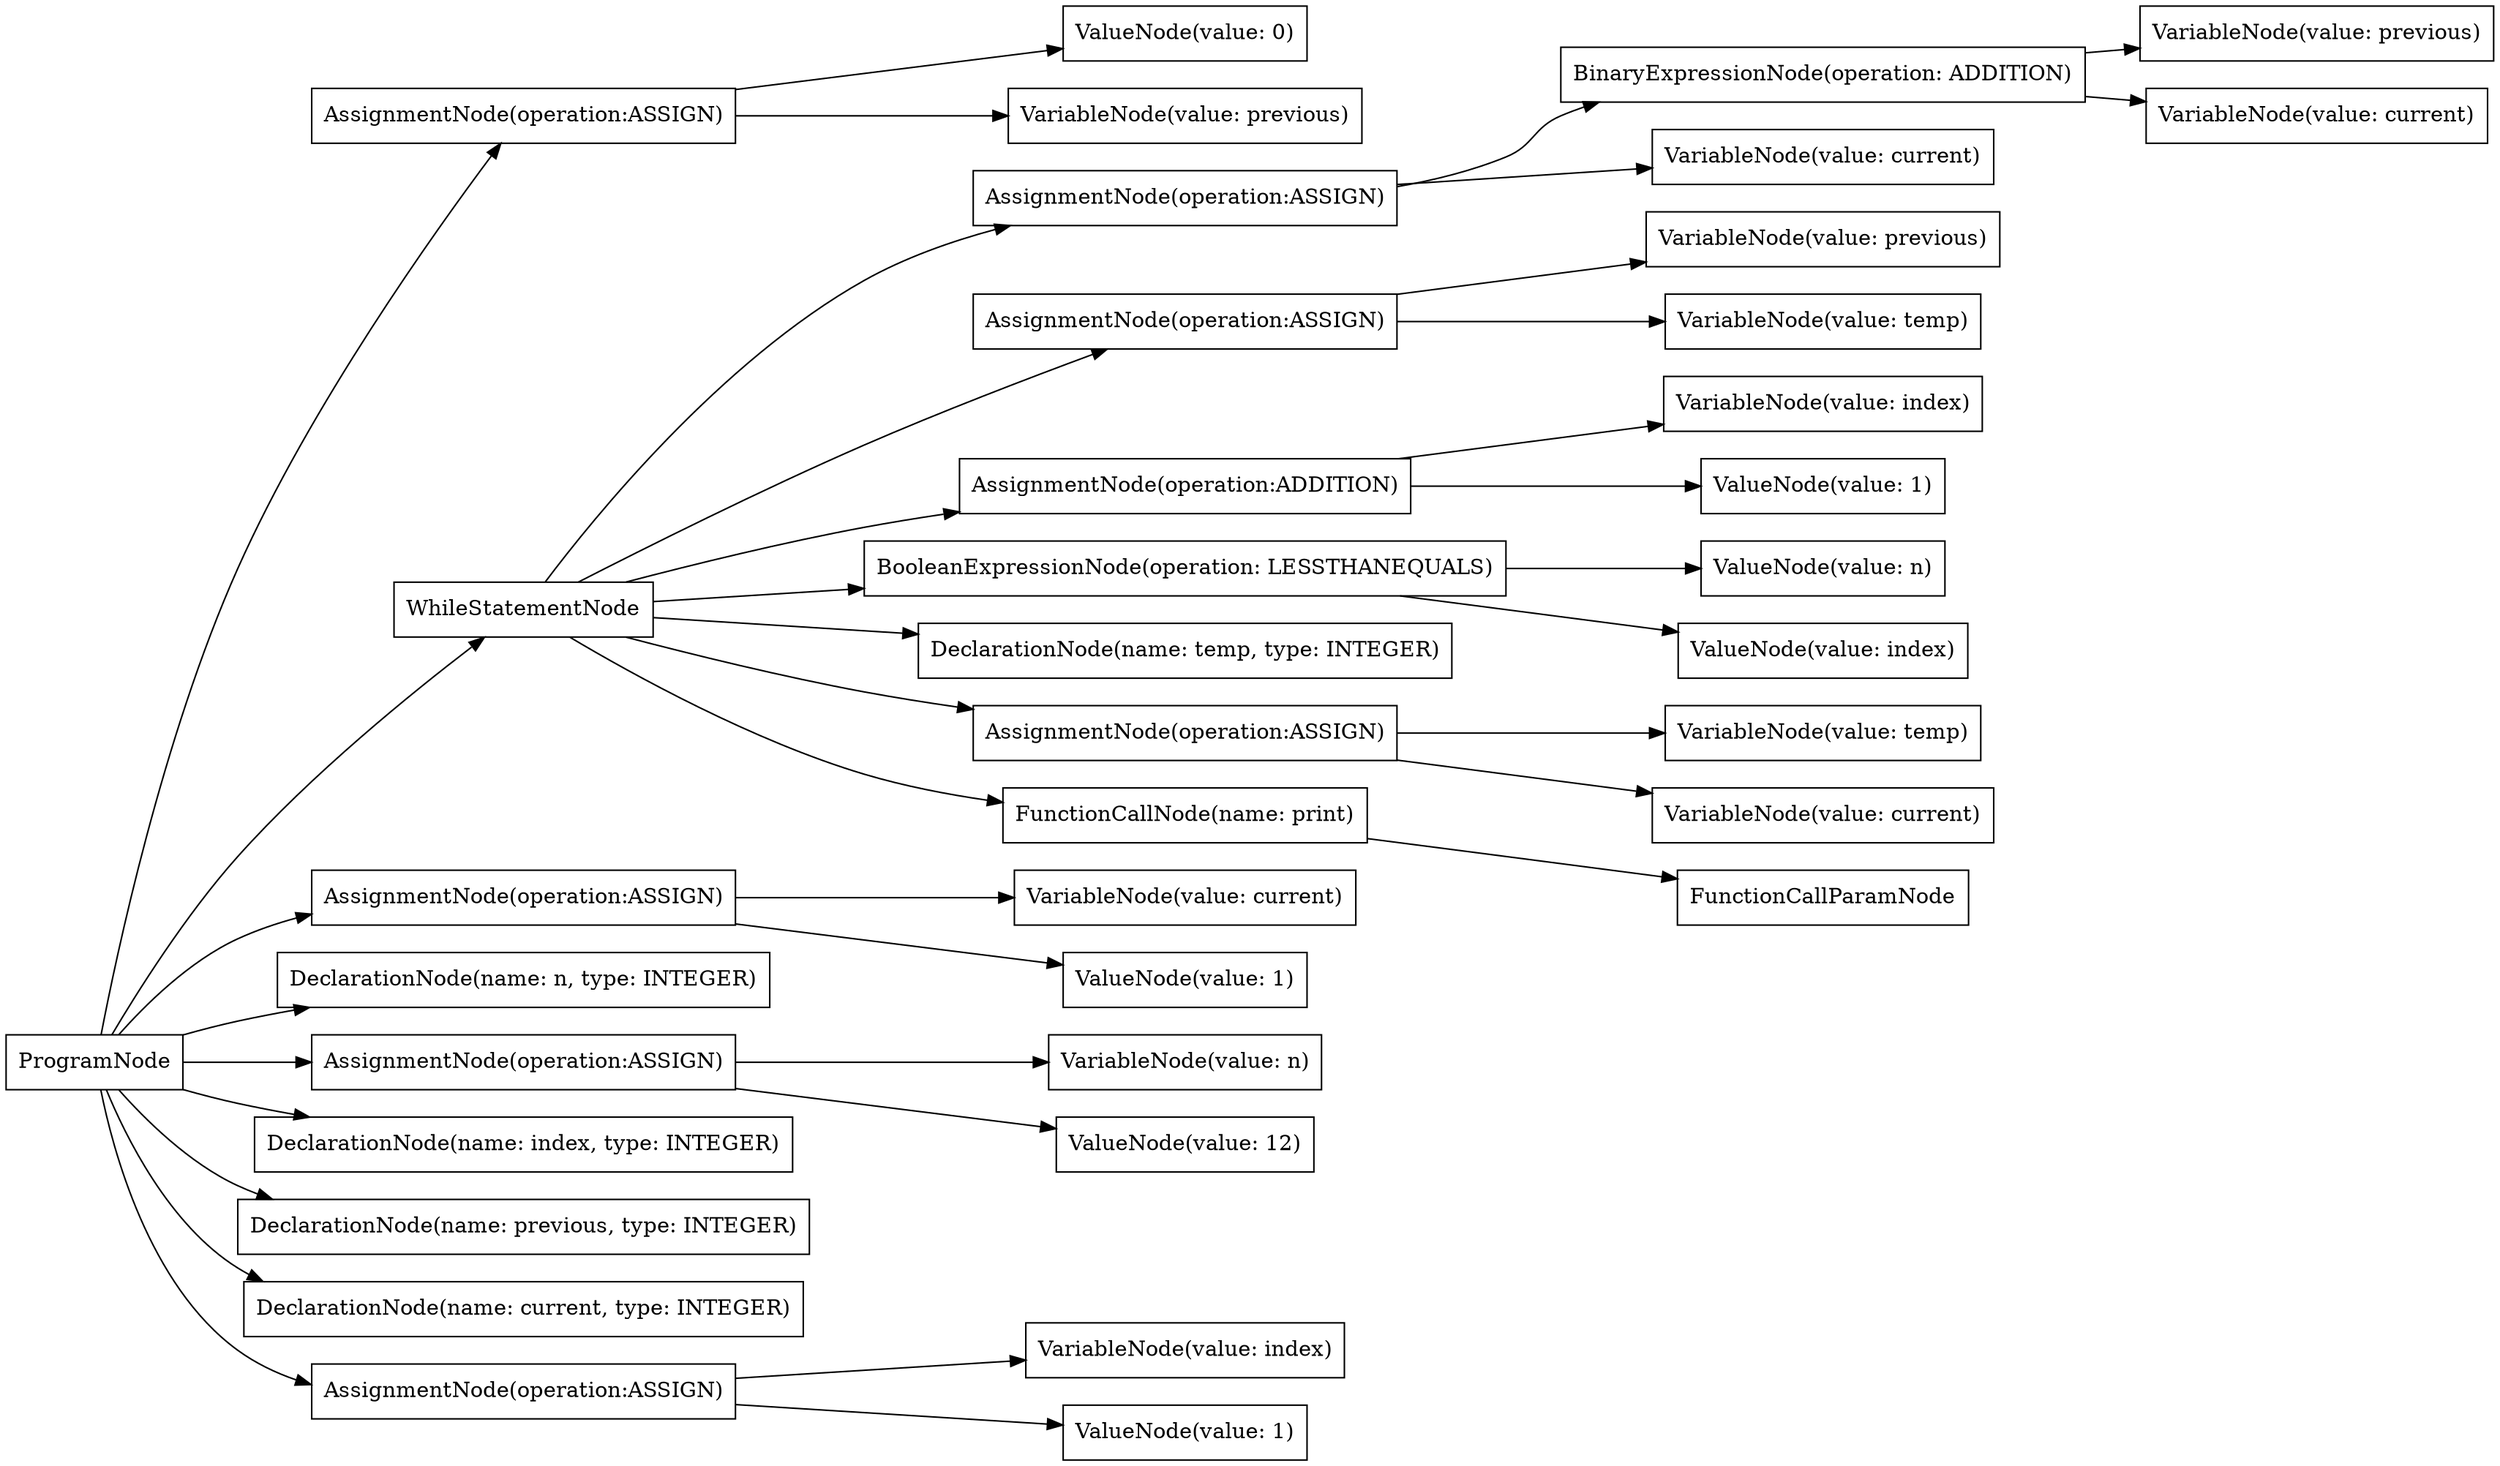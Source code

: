 digraph G {
rankdir=LR
"b0c66be6-c435-42f8-b9c4-5b87a8889522" [label="AssignmentNode(operation:ASSIGN)" shape="box"];
"4508078e-98c4-4dc6-bfbf-d62e7d693039" [label="AssignmentNode(operation:ASSIGN)" shape="box"];
"9c8c1a2a-8055-4861-9b25-86a0e66dec3f" [label="VariableNode(value: previous)" shape="box"];
"89d061ce-67e5-4ccf-b91f-fec789d29477" [label="WhileStatementNode" shape="box"];
"3ddbcfff-4793-4146-999d-27fbb1797827" [label="AssignmentNode(operation:ASSIGN)" shape="box"];
"24cb0d56-71f3-4b8c-a74c-7d200e15aed1" [label="ValueNode(value: n)" shape="box"];
"84183c43-4494-4628-9280-9bd5df7d5002" [label="ValueNode(value: index)" shape="box"];
"d561f077-1618-4035-905e-caf242ed23e8" [label="AssignmentNode(operation:ASSIGN)" shape="box"];
"8183bbab-cc28-453d-a4ac-7b5ef3fac826" [label="VariableNode(value: current)" shape="box"];
"75e0fb63-c8b6-4145-804d-f5529c7c0947" [label="VariableNode(value: index)" shape="box"];
"8121634d-f8d4-4107-98a0-529037fde227" [label="ValueNode(value: 0)" shape="box"];
"45a5509c-8b2d-49ef-8cee-01d9e71c2f45" [label="AssignmentNode(operation:ADDITION)" shape="box"];
"bb369d3d-1ef8-4af5-aa25-63e42c7415ab" [label="DeclarationNode(name: n, type: INTEGER)" shape="box"];
"376ebd99-10e1-4fdb-a68a-70c61516d6ce" [label="AssignmentNode(operation:ASSIGN)" shape="box"];
"300c6391-c93f-4f5f-904e-a9f5847fa6a5" [label="VariableNode(value: previous)" shape="box"];
"f87b461a-4a6e-4dd9-b819-648040daa749" [label="VariableNode(value: index)" shape="box"];
"c859f369-e419-4e6c-86de-d1e01842b864" [label="ProgramNode" shape="box"];
"ceb2b74d-df64-4dbe-883e-2a10c426ecf0" [label="DeclarationNode(name: index, type: INTEGER)" shape="box"];
"cc3a47d9-17ee-4238-bd95-d192d7de4433" [label="ValueNode(value: 1)" shape="box"];
"be5fbffb-e8b3-4625-a8ac-e410c262ce4e" [label="BinaryExpressionNode(operation: ADDITION)" shape="box"];
"08a4c259-55e5-4cbb-8712-f9cff6d6190e" [label="VariableNode(value: n)" shape="box"];
"6c3b3ea8-f54f-4edf-a480-47498b12187e" [label="ValueNode(value: 1)" shape="box"];
"71a079f1-23e8-41a7-8b37-fe8ef3cef640" [label="VariableNode(value: previous)" shape="box"];
"1cb3f4c5-54df-4938-a3e2-d8e759a2639c" [label="ValueNode(value: 1)" shape="box"];
"1ae4a13d-c6ed-4f9b-883d-1f159eda8e37" [label="BooleanExpressionNode(operation: LESSTHANEQUALS)" shape="box"];
"38f9af25-610c-4a90-84e8-bf6ea6431e28" [label="VariableNode(value: current)" shape="box"];
"f429e8b3-8d45-4d4b-8301-6b7139a9e7e3" [label="ValueNode(value: 12)" shape="box"];
"954934ff-c74c-40f5-8d32-17bfacbf4852" [label="DeclarationNode(name: previous, type: INTEGER)" shape="box"];
"98234d99-7649-41d4-9977-b0cc38842f2a" [label="DeclarationNode(name: temp, type: INTEGER)" shape="box"];
"3b9245d9-f04f-4fc9-b442-658962e230d0" [label="AssignmentNode(operation:ASSIGN)" shape="box"];
"c99b604e-12a4-4813-b7cc-4496132cf7a2" [label="DeclarationNode(name: current, type: INTEGER)" shape="box"];
"b8ce7241-afab-4594-bd6a-128485bc7914" [label="FunctionCallNode(name: print)" shape="box"];
"c6987693-bd80-4e94-a2a0-e8906071ce66" [label="VariableNode(value: temp)" shape="box"];
"8a599667-1ff3-43ed-b33e-4a25454acdc8" [label="AssignmentNode(operation:ASSIGN)" shape="box"];
"50731598-2660-4e5e-987d-bf96a129ecac" [label="FunctionCallParamNode" shape="box"];
"17ab99ba-d24a-406b-85c8-3d33581c5deb" [label="VariableNode(value: current)" shape="box"];
"b76c2617-fb6e-466e-b7e7-6fd3be3a5c48" [label="VariableNode(value: temp)" shape="box"];
"ecd4f5ea-1c0b-4c5a-816c-70d364c763e8" [label="VariableNode(value: current)" shape="box"];
"c859f369-e419-4e6c-86de-d1e01842b864" -> "bb369d3d-1ef8-4af5-aa25-63e42c7415ab";
"c859f369-e419-4e6c-86de-d1e01842b864" -> "954934ff-c74c-40f5-8d32-17bfacbf4852";
"c859f369-e419-4e6c-86de-d1e01842b864" -> "c99b604e-12a4-4813-b7cc-4496132cf7a2";
"c859f369-e419-4e6c-86de-d1e01842b864" -> "ceb2b74d-df64-4dbe-883e-2a10c426ecf0";
"c859f369-e419-4e6c-86de-d1e01842b864" -> "376ebd99-10e1-4fdb-a68a-70c61516d6ce";
"376ebd99-10e1-4fdb-a68a-70c61516d6ce" -> "08a4c259-55e5-4cbb-8712-f9cff6d6190e";
"376ebd99-10e1-4fdb-a68a-70c61516d6ce" -> "f429e8b3-8d45-4d4b-8301-6b7139a9e7e3";
"c859f369-e419-4e6c-86de-d1e01842b864" -> "b0c66be6-c435-42f8-b9c4-5b87a8889522";
"b0c66be6-c435-42f8-b9c4-5b87a8889522" -> "71a079f1-23e8-41a7-8b37-fe8ef3cef640";
"b0c66be6-c435-42f8-b9c4-5b87a8889522" -> "8121634d-f8d4-4107-98a0-529037fde227";
"c859f369-e419-4e6c-86de-d1e01842b864" -> "d561f077-1618-4035-905e-caf242ed23e8";
"d561f077-1618-4035-905e-caf242ed23e8" -> "8183bbab-cc28-453d-a4ac-7b5ef3fac826";
"d561f077-1618-4035-905e-caf242ed23e8" -> "1cb3f4c5-54df-4938-a3e2-d8e759a2639c";
"c859f369-e419-4e6c-86de-d1e01842b864" -> "8a599667-1ff3-43ed-b33e-4a25454acdc8";
"8a599667-1ff3-43ed-b33e-4a25454acdc8" -> "75e0fb63-c8b6-4145-804d-f5529c7c0947";
"8a599667-1ff3-43ed-b33e-4a25454acdc8" -> "cc3a47d9-17ee-4238-bd95-d192d7de4433";
"c859f369-e419-4e6c-86de-d1e01842b864" -> "89d061ce-67e5-4ccf-b91f-fec789d29477";
"89d061ce-67e5-4ccf-b91f-fec789d29477" -> "1ae4a13d-c6ed-4f9b-883d-1f159eda8e37";
"1ae4a13d-c6ed-4f9b-883d-1f159eda8e37" -> "84183c43-4494-4628-9280-9bd5df7d5002";
"1ae4a13d-c6ed-4f9b-883d-1f159eda8e37" -> "24cb0d56-71f3-4b8c-a74c-7d200e15aed1";
"89d061ce-67e5-4ccf-b91f-fec789d29477" -> "b8ce7241-afab-4594-bd6a-128485bc7914";
"b8ce7241-afab-4594-bd6a-128485bc7914" -> "50731598-2660-4e5e-987d-bf96a129ecac";
"89d061ce-67e5-4ccf-b91f-fec789d29477" -> "98234d99-7649-41d4-9977-b0cc38842f2a";
"89d061ce-67e5-4ccf-b91f-fec789d29477" -> "3b9245d9-f04f-4fc9-b442-658962e230d0";
"3b9245d9-f04f-4fc9-b442-658962e230d0" -> "c6987693-bd80-4e94-a2a0-e8906071ce66";
"3b9245d9-f04f-4fc9-b442-658962e230d0" -> "17ab99ba-d24a-406b-85c8-3d33581c5deb";
"89d061ce-67e5-4ccf-b91f-fec789d29477" -> "4508078e-98c4-4dc6-bfbf-d62e7d693039";
"4508078e-98c4-4dc6-bfbf-d62e7d693039" -> "ecd4f5ea-1c0b-4c5a-816c-70d364c763e8";
"4508078e-98c4-4dc6-bfbf-d62e7d693039" -> "be5fbffb-e8b3-4625-a8ac-e410c262ce4e";
"be5fbffb-e8b3-4625-a8ac-e410c262ce4e" -> "38f9af25-610c-4a90-84e8-bf6ea6431e28";
"be5fbffb-e8b3-4625-a8ac-e410c262ce4e" -> "9c8c1a2a-8055-4861-9b25-86a0e66dec3f";
"89d061ce-67e5-4ccf-b91f-fec789d29477" -> "3ddbcfff-4793-4146-999d-27fbb1797827";
"3ddbcfff-4793-4146-999d-27fbb1797827" -> "300c6391-c93f-4f5f-904e-a9f5847fa6a5";
"3ddbcfff-4793-4146-999d-27fbb1797827" -> "b76c2617-fb6e-466e-b7e7-6fd3be3a5c48";
"89d061ce-67e5-4ccf-b91f-fec789d29477" -> "45a5509c-8b2d-49ef-8cee-01d9e71c2f45";
"45a5509c-8b2d-49ef-8cee-01d9e71c2f45" -> "f87b461a-4a6e-4dd9-b819-648040daa749";
"45a5509c-8b2d-49ef-8cee-01d9e71c2f45" -> "6c3b3ea8-f54f-4edf-a480-47498b12187e";
}